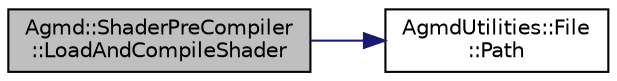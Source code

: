 digraph "Agmd::ShaderPreCompiler::LoadAndCompileShader"
{
  edge [fontname="Helvetica",fontsize="10",labelfontname="Helvetica",labelfontsize="10"];
  node [fontname="Helvetica",fontsize="10",shape=record];
  rankdir="LR";
  Node1 [label="Agmd::ShaderPreCompiler\l::LoadAndCompileShader",height=0.2,width=0.4,color="black", fillcolor="grey75", style="filled" fontcolor="black"];
  Node1 -> Node2 [color="midnightblue",fontsize="10",style="solid"];
  Node2 [label="AgmdUtilities::File\l::Path",height=0.2,width=0.4,color="black", fillcolor="white", style="filled",URL="$class_agmd_utilities_1_1_file.html#a77318d960f41e9e8916e7c1f5a576d1a"];
}
